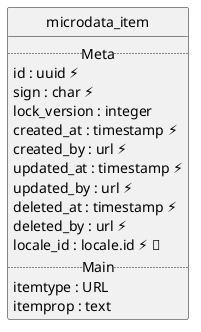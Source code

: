 @startuml uml
skinparam monochrome true
skinparam linetype ortho
hide circle

entity microdata_item {
  .. Meta ..
  id : uuid ⚡
  sign : char ⚡
  lock_version : integer
  created_at : timestamp ⚡
  created_by : url ⚡
  updated_at : timestamp ⚡
  updated_by : url ⚡
  deleted_at : timestamp ⚡
  deleted_by : url ⚡
  locale_id : locale.id ⚡ 🔑
  .. Main ..
  itemtype : URL
  itemprop : text
}

@enduml
